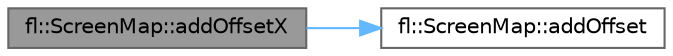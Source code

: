 digraph "fl::ScreenMap::addOffsetX"
{
 // INTERACTIVE_SVG=YES
 // LATEX_PDF_SIZE
  bgcolor="transparent";
  edge [fontname=Helvetica,fontsize=10,labelfontname=Helvetica,labelfontsize=10];
  node [fontname=Helvetica,fontsize=10,shape=box,height=0.2,width=0.4];
  rankdir="LR";
  Node1 [id="Node000001",label="fl::ScreenMap::addOffsetX",height=0.2,width=0.4,color="gray40", fillcolor="grey60", style="filled", fontcolor="black",tooltip=" "];
  Node1 -> Node2 [id="edge1_Node000001_Node000002",color="steelblue1",style="solid",tooltip=" "];
  Node2 [id="Node000002",label="fl::ScreenMap::addOffset",height=0.2,width=0.4,color="grey40", fillcolor="white", style="filled",URL="$d2/d78/classfl_1_1_screen_map_a6e8123b4efbcb49b314ac457fd5a1bc7.html#a6e8123b4efbcb49b314ac457fd5a1bc7",tooltip=" "];
}
